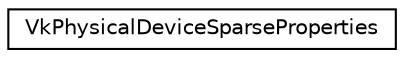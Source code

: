 digraph "Graphical Class Hierarchy"
{
 // LATEX_PDF_SIZE
  edge [fontname="Helvetica",fontsize="10",labelfontname="Helvetica",labelfontsize="10"];
  node [fontname="Helvetica",fontsize="10",shape=record];
  rankdir="LR";
  Node0 [label="VkPhysicalDeviceSparseProperties",height=0.2,width=0.4,color="black", fillcolor="white", style="filled",URL="$structVkPhysicalDeviceSparseProperties.html",tooltip=" "];
}
